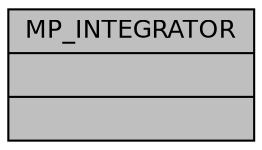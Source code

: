 digraph "MP_INTEGRATOR"
{
 // INTERACTIVE_SVG=YES
 // LATEX_PDF_SIZE
  bgcolor="transparent";
  edge [fontname="Helvetica",fontsize="12",labelfontname="Helvetica",labelfontsize="12"];
  node [fontname="Helvetica",fontsize="12",shape=record];
  Node1 [label="{MP_INTEGRATOR\n||}",height=0.2,width=0.4,color="black", fillcolor="grey75", style="filled", fontcolor="black",tooltip=" "];
}
